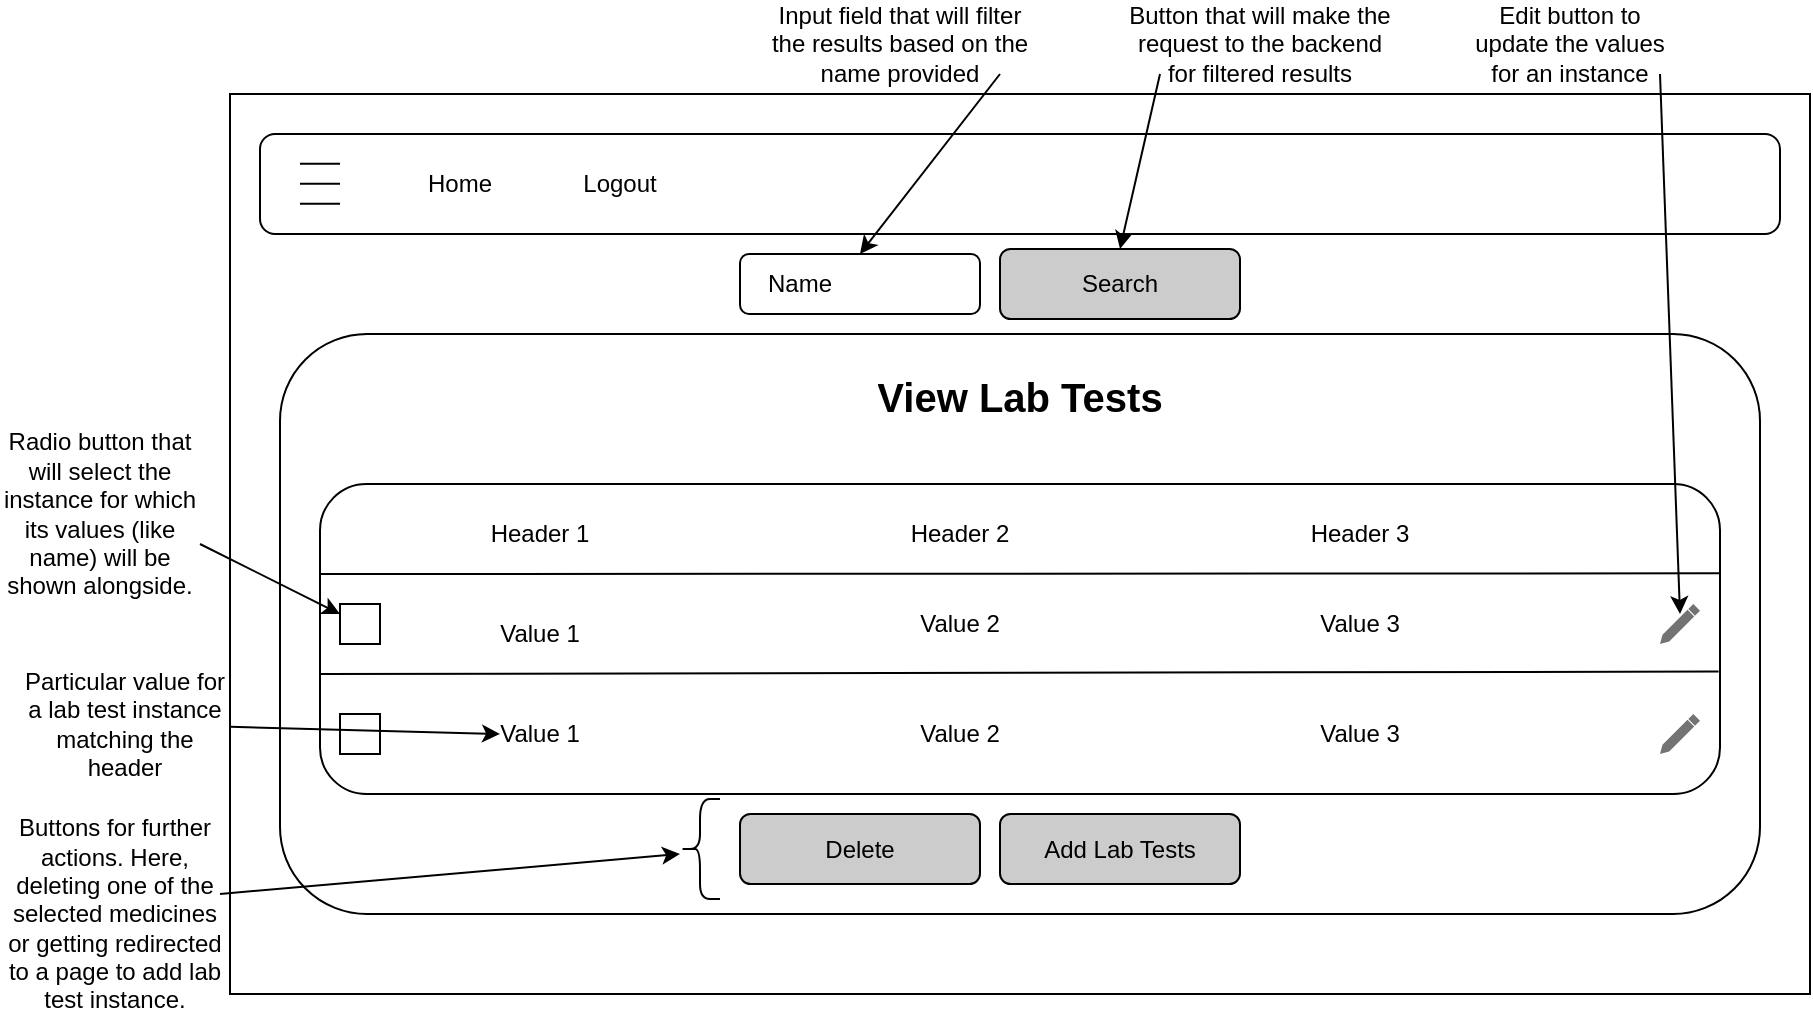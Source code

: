 <mxfile version="25.0.2">
  <diagram name="Page-1" id="IpAPOCpC4ylQTNi8Gn4r">
    <mxGraphModel dx="1000" dy="624" grid="1" gridSize="10" guides="1" tooltips="1" connect="1" arrows="1" fold="1" page="1" pageScale="1" pageWidth="850" pageHeight="1100" math="0" shadow="0">
      <root>
        <mxCell id="0" />
        <mxCell id="1" parent="0" />
        <mxCell id="iideVhp8Bdq9jj2erbfe-7" value="" style="rounded=0;whiteSpace=wrap;html=1;" vertex="1" parent="1">
          <mxGeometry x="125" y="120" width="790" height="450" as="geometry" />
        </mxCell>
        <mxCell id="iideVhp8Bdq9jj2erbfe-1" value="" style="rounded=1;whiteSpace=wrap;html=1;" vertex="1" parent="1">
          <mxGeometry x="140" y="140" width="760" height="50" as="geometry" />
        </mxCell>
        <mxCell id="iideVhp8Bdq9jj2erbfe-2" value="" style="endArrow=none;html=1;rounded=0;" edge="1" parent="1">
          <mxGeometry width="50" height="50" relative="1" as="geometry">
            <mxPoint x="160" y="154.83" as="sourcePoint" />
            <mxPoint x="180" y="154.83" as="targetPoint" />
          </mxGeometry>
        </mxCell>
        <mxCell id="iideVhp8Bdq9jj2erbfe-3" value="" style="endArrow=none;html=1;rounded=0;" edge="1" parent="1">
          <mxGeometry width="50" height="50" relative="1" as="geometry">
            <mxPoint x="160" y="164.83" as="sourcePoint" />
            <mxPoint x="180" y="164.83" as="targetPoint" />
          </mxGeometry>
        </mxCell>
        <mxCell id="iideVhp8Bdq9jj2erbfe-4" value="" style="endArrow=none;html=1;rounded=0;" edge="1" parent="1">
          <mxGeometry width="50" height="50" relative="1" as="geometry">
            <mxPoint x="160" y="174.83" as="sourcePoint" />
            <mxPoint x="180" y="174.83" as="targetPoint" />
          </mxGeometry>
        </mxCell>
        <mxCell id="iideVhp8Bdq9jj2erbfe-5" value="Home" style="text;html=1;align=center;verticalAlign=middle;whiteSpace=wrap;rounded=0;" vertex="1" parent="1">
          <mxGeometry x="210" y="150" width="60" height="30" as="geometry" />
        </mxCell>
        <mxCell id="iideVhp8Bdq9jj2erbfe-6" value="Logout" style="text;html=1;align=center;verticalAlign=middle;whiteSpace=wrap;rounded=0;" vertex="1" parent="1">
          <mxGeometry x="290" y="150" width="60" height="30" as="geometry" />
        </mxCell>
        <mxCell id="iideVhp8Bdq9jj2erbfe-8" value="" style="rounded=1;whiteSpace=wrap;html=1;" vertex="1" parent="1">
          <mxGeometry x="150" y="240" width="740" height="290" as="geometry" />
        </mxCell>
        <mxCell id="iideVhp8Bdq9jj2erbfe-9" value="&lt;h1 style=&quot;margin-top: 0px;&quot;&gt;&lt;font style=&quot;font-size: 20px;&quot;&gt;View Lab Tests&lt;/font&gt;&lt;/h1&gt;" style="text;html=1;whiteSpace=wrap;overflow=hidden;rounded=0;align=center;" vertex="1" parent="1">
          <mxGeometry x="430" y="250" width="180" height="40" as="geometry" />
        </mxCell>
        <mxCell id="iideVhp8Bdq9jj2erbfe-10" value="" style="rounded=1;whiteSpace=wrap;html=1;" vertex="1" parent="1">
          <mxGeometry x="170" y="315" width="700" height="155" as="geometry" />
        </mxCell>
        <mxCell id="iideVhp8Bdq9jj2erbfe-11" value="" style="endArrow=none;html=1;rounded=0;entryX=1;entryY=0.288;entryDx=0;entryDy=0;entryPerimeter=0;" edge="1" parent="1" target="iideVhp8Bdq9jj2erbfe-10">
          <mxGeometry width="50" height="50" relative="1" as="geometry">
            <mxPoint x="170" y="360" as="sourcePoint" />
            <mxPoint x="220" y="310" as="targetPoint" />
          </mxGeometry>
        </mxCell>
        <mxCell id="iideVhp8Bdq9jj2erbfe-12" value="" style="rounded=0;whiteSpace=wrap;html=1;" vertex="1" parent="1">
          <mxGeometry x="180" y="375" width="20" height="20" as="geometry" />
        </mxCell>
        <mxCell id="iideVhp8Bdq9jj2erbfe-13" value="" style="endArrow=none;html=1;rounded=0;entryX=0.999;entryY=0.605;entryDx=0;entryDy=0;entryPerimeter=0;" edge="1" parent="1" target="iideVhp8Bdq9jj2erbfe-10">
          <mxGeometry width="50" height="50" relative="1" as="geometry">
            <mxPoint x="170" y="410" as="sourcePoint" />
            <mxPoint x="220" y="360" as="targetPoint" />
          </mxGeometry>
        </mxCell>
        <mxCell id="iideVhp8Bdq9jj2erbfe-14" value="" style="rounded=0;whiteSpace=wrap;html=1;" vertex="1" parent="1">
          <mxGeometry x="180" y="430" width="20" height="20" as="geometry" />
        </mxCell>
        <mxCell id="iideVhp8Bdq9jj2erbfe-15" value="" style="html=1;dashed=0;aspect=fixed;verticalLabelPosition=bottom;verticalAlign=top;align=center;shape=mxgraph.gmdl.edit;strokeColor=none;fillColor=#737373;shadow=0;sketch=0;" vertex="1" parent="1">
          <mxGeometry x="840" y="375" width="20" height="20" as="geometry" />
        </mxCell>
        <mxCell id="iideVhp8Bdq9jj2erbfe-16" value="" style="html=1;dashed=0;aspect=fixed;verticalLabelPosition=bottom;verticalAlign=top;align=center;shape=mxgraph.gmdl.edit;strokeColor=none;fillColor=#737373;shadow=0;sketch=0;" vertex="1" parent="1">
          <mxGeometry x="840" y="430" width="20" height="20" as="geometry" />
        </mxCell>
        <mxCell id="iideVhp8Bdq9jj2erbfe-17" value="Header 1" style="text;html=1;align=center;verticalAlign=middle;whiteSpace=wrap;rounded=0;" vertex="1" parent="1">
          <mxGeometry x="250" y="325" width="60" height="30" as="geometry" />
        </mxCell>
        <mxCell id="iideVhp8Bdq9jj2erbfe-18" value="Header 2" style="text;html=1;align=center;verticalAlign=middle;whiteSpace=wrap;rounded=0;" vertex="1" parent="1">
          <mxGeometry x="460" y="325" width="60" height="30" as="geometry" />
        </mxCell>
        <mxCell id="iideVhp8Bdq9jj2erbfe-19" value="Header 3" style="text;html=1;align=center;verticalAlign=middle;whiteSpace=wrap;rounded=0;" vertex="1" parent="1">
          <mxGeometry x="660" y="325" width="60" height="30" as="geometry" />
        </mxCell>
        <mxCell id="iideVhp8Bdq9jj2erbfe-20" value="Value 1" style="text;html=1;align=center;verticalAlign=middle;whiteSpace=wrap;rounded=0;" vertex="1" parent="1">
          <mxGeometry x="250" y="375" width="60" height="30" as="geometry" />
        </mxCell>
        <mxCell id="iideVhp8Bdq9jj2erbfe-21" value="Value 1" style="text;html=1;align=center;verticalAlign=middle;whiteSpace=wrap;rounded=0;" vertex="1" parent="1">
          <mxGeometry x="250" y="425" width="60" height="30" as="geometry" />
        </mxCell>
        <mxCell id="iideVhp8Bdq9jj2erbfe-22" value="Value 2" style="text;html=1;align=center;verticalAlign=middle;whiteSpace=wrap;rounded=0;" vertex="1" parent="1">
          <mxGeometry x="460" y="370" width="60" height="30" as="geometry" />
        </mxCell>
        <mxCell id="iideVhp8Bdq9jj2erbfe-23" value="Value 2" style="text;html=1;align=center;verticalAlign=middle;whiteSpace=wrap;rounded=0;" vertex="1" parent="1">
          <mxGeometry x="460" y="425" width="60" height="30" as="geometry" />
        </mxCell>
        <mxCell id="iideVhp8Bdq9jj2erbfe-24" value="Value 3" style="text;html=1;align=center;verticalAlign=middle;whiteSpace=wrap;rounded=0;" vertex="1" parent="1">
          <mxGeometry x="660" y="370" width="60" height="30" as="geometry" />
        </mxCell>
        <mxCell id="iideVhp8Bdq9jj2erbfe-25" value="Value 3" style="text;html=1;align=center;verticalAlign=middle;whiteSpace=wrap;rounded=0;" vertex="1" parent="1">
          <mxGeometry x="660" y="425" width="60" height="30" as="geometry" />
        </mxCell>
        <mxCell id="iideVhp8Bdq9jj2erbfe-26" value="" style="rounded=1;whiteSpace=wrap;html=1;" vertex="1" parent="1">
          <mxGeometry x="380" y="200" width="120" height="30" as="geometry" />
        </mxCell>
        <mxCell id="iideVhp8Bdq9jj2erbfe-27" value="Search" style="rounded=1;whiteSpace=wrap;html=1;fillColor=#CCCCCC;strokeColor=#000000;" vertex="1" parent="1">
          <mxGeometry x="510" y="197.5" width="120" height="35" as="geometry" />
        </mxCell>
        <mxCell id="iideVhp8Bdq9jj2erbfe-28" value="" style="endArrow=classic;html=1;rounded=0;entryX=0.5;entryY=0;entryDx=0;entryDy=0;" edge="1" parent="1" target="iideVhp8Bdq9jj2erbfe-26">
          <mxGeometry width="50" height="50" relative="1" as="geometry">
            <mxPoint x="510" y="110" as="sourcePoint" />
            <mxPoint x="420" y="50" as="targetPoint" />
          </mxGeometry>
        </mxCell>
        <mxCell id="iideVhp8Bdq9jj2erbfe-29" value="" style="endArrow=classic;html=1;rounded=0;entryX=0.5;entryY=0;entryDx=0;entryDy=0;" edge="1" parent="1" target="iideVhp8Bdq9jj2erbfe-27">
          <mxGeometry width="50" height="50" relative="1" as="geometry">
            <mxPoint x="590" y="110" as="sourcePoint" />
            <mxPoint x="640" y="60" as="targetPoint" />
          </mxGeometry>
        </mxCell>
        <mxCell id="iideVhp8Bdq9jj2erbfe-30" value="" style="endArrow=classic;html=1;rounded=0;exitX=1;exitY=1;exitDx=0;exitDy=0;" edge="1" parent="1" source="iideVhp8Bdq9jj2erbfe-34">
          <mxGeometry width="50" height="50" relative="1" as="geometry">
            <mxPoint x="110" y="440" as="sourcePoint" />
            <mxPoint x="180" y="380" as="targetPoint" />
          </mxGeometry>
        </mxCell>
        <mxCell id="iideVhp8Bdq9jj2erbfe-32" value="Delete" style="rounded=1;whiteSpace=wrap;html=1;fillColor=#CCCCCC;strokeColor=#000000;" vertex="1" parent="1">
          <mxGeometry x="380" y="480" width="120" height="35" as="geometry" />
        </mxCell>
        <mxCell id="iideVhp8Bdq9jj2erbfe-33" value="Add Lab Tests" style="rounded=1;whiteSpace=wrap;html=1;fillColor=#CCCCCC;strokeColor=#000000;" vertex="1" parent="1">
          <mxGeometry x="510" y="480" width="120" height="35" as="geometry" />
        </mxCell>
        <mxCell id="iideVhp8Bdq9jj2erbfe-34" value="Radio button that will select the instance for which its values (like name) will be shown alongside." style="text;html=1;align=center;verticalAlign=middle;whiteSpace=wrap;rounded=0;" vertex="1" parent="1">
          <mxGeometry x="10" y="315" width="100" height="30" as="geometry" />
        </mxCell>
        <mxCell id="iideVhp8Bdq9jj2erbfe-37" value="Name" style="text;html=1;align=center;verticalAlign=middle;whiteSpace=wrap;rounded=0;" vertex="1" parent="1">
          <mxGeometry x="380" y="200" width="60" height="30" as="geometry" />
        </mxCell>
        <mxCell id="iideVhp8Bdq9jj2erbfe-38" value="Input field that will filter the results based on the name provided" style="text;html=1;align=center;verticalAlign=middle;whiteSpace=wrap;rounded=0;" vertex="1" parent="1">
          <mxGeometry x="390" y="80" width="140" height="30" as="geometry" />
        </mxCell>
        <mxCell id="iideVhp8Bdq9jj2erbfe-39" value="Button that will make the request to the backend for filtered results" style="text;html=1;align=center;verticalAlign=middle;whiteSpace=wrap;rounded=0;" vertex="1" parent="1">
          <mxGeometry x="570" y="80" width="140" height="30" as="geometry" />
        </mxCell>
        <mxCell id="iideVhp8Bdq9jj2erbfe-40" value="" style="endArrow=classic;html=1;rounded=0;" edge="1" parent="1" source="iideVhp8Bdq9jj2erbfe-41">
          <mxGeometry width="50" height="50" relative="1" as="geometry">
            <mxPoint x="120" y="460" as="sourcePoint" />
            <mxPoint x="260" y="440" as="targetPoint" />
          </mxGeometry>
        </mxCell>
        <mxCell id="iideVhp8Bdq9jj2erbfe-41" value="Particular value for a lab test instance matching the header" style="text;html=1;align=center;verticalAlign=middle;whiteSpace=wrap;rounded=0;" vertex="1" parent="1">
          <mxGeometry x="20" y="420" width="105" height="30" as="geometry" />
        </mxCell>
        <mxCell id="iideVhp8Bdq9jj2erbfe-43" value="" style="endArrow=classic;html=1;rounded=0;entryX=0.5;entryY=0.25;entryDx=0;entryDy=0;entryPerimeter=0;" edge="1" parent="1" target="iideVhp8Bdq9jj2erbfe-15">
          <mxGeometry width="50" height="50" relative="1" as="geometry">
            <mxPoint x="840" y="110" as="sourcePoint" />
            <mxPoint x="890" y="60" as="targetPoint" />
          </mxGeometry>
        </mxCell>
        <mxCell id="iideVhp8Bdq9jj2erbfe-44" value="Edit button to update the values for an instance" style="text;html=1;align=center;verticalAlign=middle;whiteSpace=wrap;rounded=0;" vertex="1" parent="1">
          <mxGeometry x="740" y="80" width="110" height="30" as="geometry" />
        </mxCell>
        <mxCell id="iideVhp8Bdq9jj2erbfe-46" value="" style="shape=curlyBracket;whiteSpace=wrap;html=1;rounded=1;labelPosition=left;verticalLabelPosition=middle;align=right;verticalAlign=middle;size=0.5;" vertex="1" parent="1">
          <mxGeometry x="350" y="472.5" width="20" height="50" as="geometry" />
        </mxCell>
        <mxCell id="iideVhp8Bdq9jj2erbfe-47" value="" style="endArrow=classic;html=1;rounded=0;" edge="1" parent="1">
          <mxGeometry width="50" height="50" relative="1" as="geometry">
            <mxPoint x="120" y="520" as="sourcePoint" />
            <mxPoint x="350" y="500" as="targetPoint" />
          </mxGeometry>
        </mxCell>
        <mxCell id="iideVhp8Bdq9jj2erbfe-48" value="Buttons for further actions. Here, deleting one of the selected medicines or getting redirected to a page to add lab test instance." style="text;html=1;align=center;verticalAlign=middle;whiteSpace=wrap;rounded=0;" vertex="1" parent="1">
          <mxGeometry x="10" y="515" width="115" height="30" as="geometry" />
        </mxCell>
      </root>
    </mxGraphModel>
  </diagram>
</mxfile>
